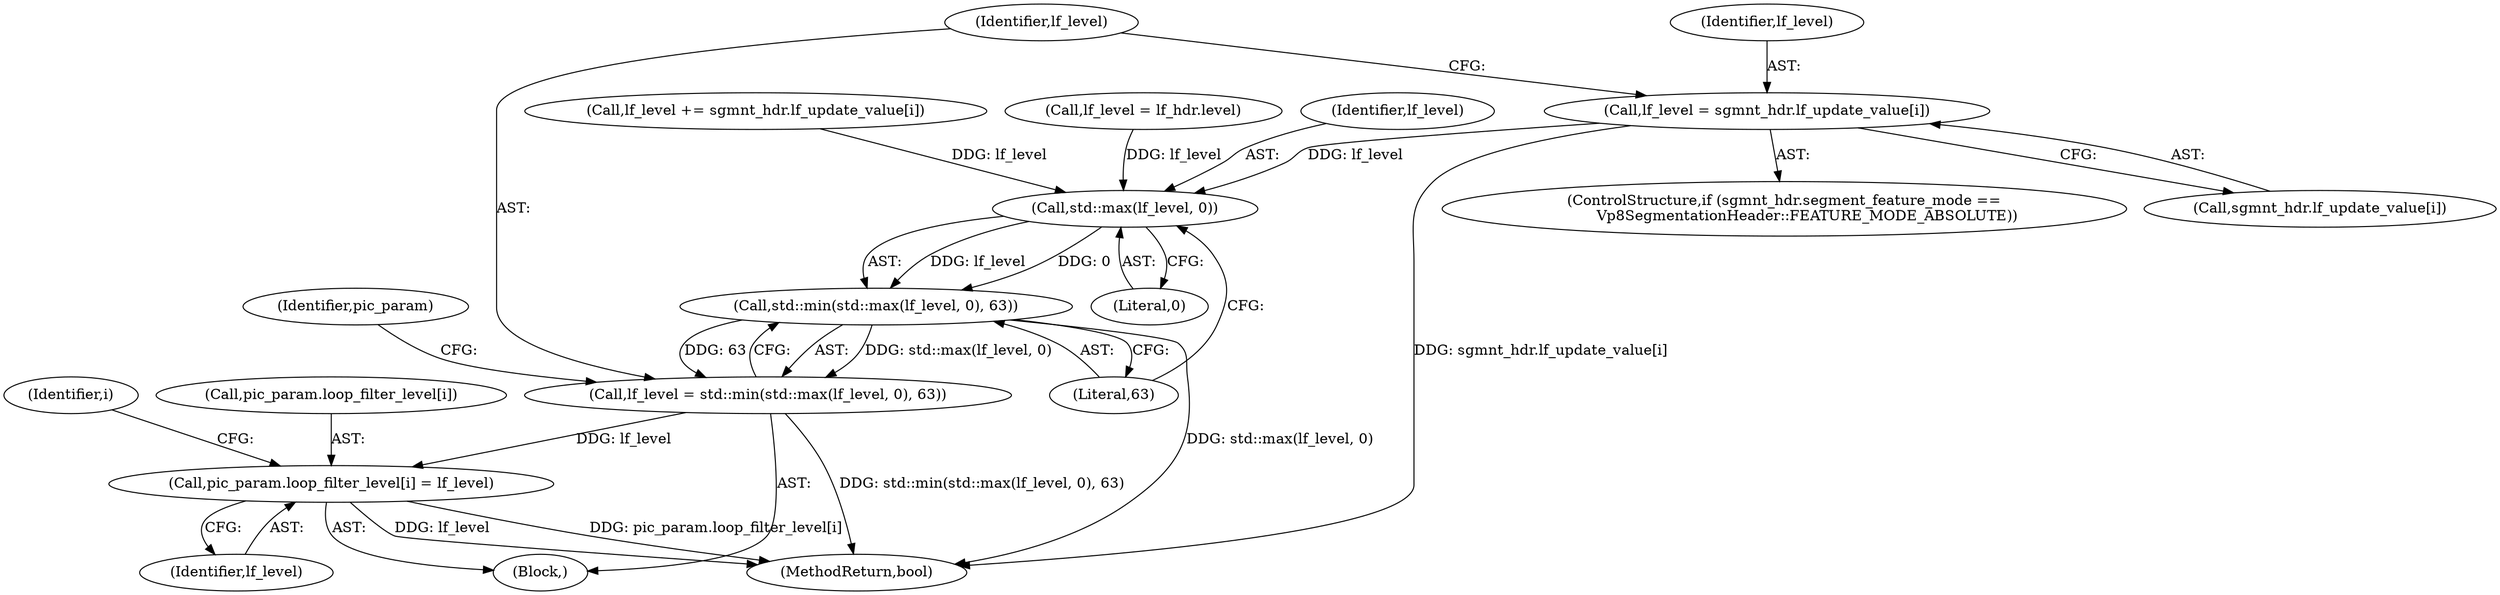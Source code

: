 digraph "0_Chrome_70340ce072cee8a0bdcddb5f312d32567b2269f6_12@API" {
"1000512" [label="(Call,lf_level = sgmnt_hdr.lf_update_value[i])"];
"1000530" [label="(Call,std::max(lf_level, 0))"];
"1000529" [label="(Call,std::min(std::max(lf_level, 0), 63))"];
"1000527" [label="(Call,lf_level = std::min(std::max(lf_level, 0), 63))"];
"1000534" [label="(Call,pic_param.loop_filter_level[i] = lf_level)"];
"1000530" [label="(Call,std::max(lf_level, 0))"];
"1000493" [label="(Identifier,i)"];
"1000520" [label="(Call,lf_level += sgmnt_hdr.lf_update_value[i])"];
"1000788" [label="(MethodReturn,bool)"];
"1000529" [label="(Call,std::min(std::max(lf_level, 0), 63))"];
"1000513" [label="(Identifier,lf_level)"];
"1000532" [label="(Literal,0)"];
"1000496" [label="(Call,lf_level = lf_hdr.level)"];
"1000514" [label="(Call,sgmnt_hdr.lf_update_value[i])"];
"1000534" [label="(Call,pic_param.loop_filter_level[i] = lf_level)"];
"1000506" [label="(ControlStructure,if (sgmnt_hdr.segment_feature_mode ==\n          Vp8SegmentationHeader::FEATURE_MODE_ABSOLUTE))"];
"1000528" [label="(Identifier,lf_level)"];
"1000537" [label="(Identifier,pic_param)"];
"1000535" [label="(Call,pic_param.loop_filter_level[i])"];
"1000494" [label="(Block,)"];
"1000540" [label="(Identifier,lf_level)"];
"1000512" [label="(Call,lf_level = sgmnt_hdr.lf_update_value[i])"];
"1000531" [label="(Identifier,lf_level)"];
"1000527" [label="(Call,lf_level = std::min(std::max(lf_level, 0), 63))"];
"1000533" [label="(Literal,63)"];
"1000512" -> "1000506"  [label="AST: "];
"1000512" -> "1000514"  [label="CFG: "];
"1000513" -> "1000512"  [label="AST: "];
"1000514" -> "1000512"  [label="AST: "];
"1000528" -> "1000512"  [label="CFG: "];
"1000512" -> "1000788"  [label="DDG: sgmnt_hdr.lf_update_value[i]"];
"1000512" -> "1000530"  [label="DDG: lf_level"];
"1000530" -> "1000529"  [label="AST: "];
"1000530" -> "1000532"  [label="CFG: "];
"1000531" -> "1000530"  [label="AST: "];
"1000532" -> "1000530"  [label="AST: "];
"1000533" -> "1000530"  [label="CFG: "];
"1000530" -> "1000529"  [label="DDG: lf_level"];
"1000530" -> "1000529"  [label="DDG: 0"];
"1000496" -> "1000530"  [label="DDG: lf_level"];
"1000520" -> "1000530"  [label="DDG: lf_level"];
"1000529" -> "1000527"  [label="AST: "];
"1000529" -> "1000533"  [label="CFG: "];
"1000533" -> "1000529"  [label="AST: "];
"1000527" -> "1000529"  [label="CFG: "];
"1000529" -> "1000788"  [label="DDG: std::max(lf_level, 0)"];
"1000529" -> "1000527"  [label="DDG: std::max(lf_level, 0)"];
"1000529" -> "1000527"  [label="DDG: 63"];
"1000527" -> "1000494"  [label="AST: "];
"1000528" -> "1000527"  [label="AST: "];
"1000537" -> "1000527"  [label="CFG: "];
"1000527" -> "1000788"  [label="DDG: std::min(std::max(lf_level, 0), 63)"];
"1000527" -> "1000534"  [label="DDG: lf_level"];
"1000534" -> "1000494"  [label="AST: "];
"1000534" -> "1000540"  [label="CFG: "];
"1000535" -> "1000534"  [label="AST: "];
"1000540" -> "1000534"  [label="AST: "];
"1000493" -> "1000534"  [label="CFG: "];
"1000534" -> "1000788"  [label="DDG: lf_level"];
"1000534" -> "1000788"  [label="DDG: pic_param.loop_filter_level[i]"];
}
